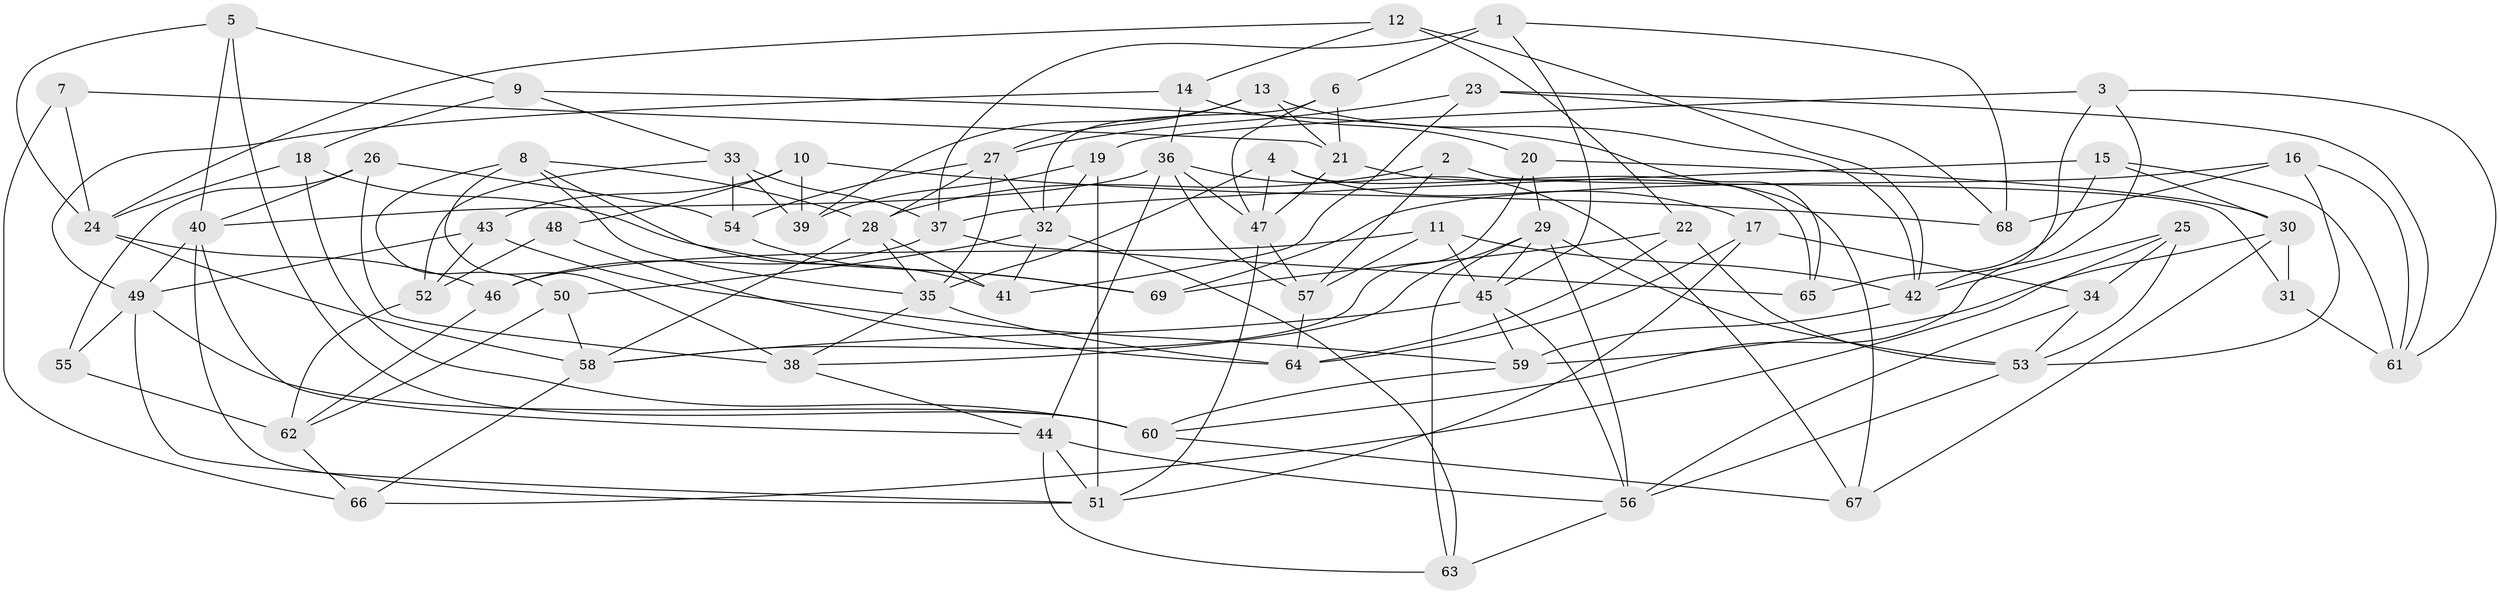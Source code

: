 // original degree distribution, {4: 1.0}
// Generated by graph-tools (version 1.1) at 2025/38/03/04/25 23:38:12]
// undirected, 69 vertices, 159 edges
graph export_dot {
  node [color=gray90,style=filled];
  1;
  2;
  3;
  4;
  5;
  6;
  7;
  8;
  9;
  10;
  11;
  12;
  13;
  14;
  15;
  16;
  17;
  18;
  19;
  20;
  21;
  22;
  23;
  24;
  25;
  26;
  27;
  28;
  29;
  30;
  31;
  32;
  33;
  34;
  35;
  36;
  37;
  38;
  39;
  40;
  41;
  42;
  43;
  44;
  45;
  46;
  47;
  48;
  49;
  50;
  51;
  52;
  53;
  54;
  55;
  56;
  57;
  58;
  59;
  60;
  61;
  62;
  63;
  64;
  65;
  66;
  67;
  68;
  69;
  1 -- 6 [weight=1.0];
  1 -- 37 [weight=1.0];
  1 -- 45 [weight=1.0];
  1 -- 68 [weight=1.0];
  2 -- 28 [weight=1.0];
  2 -- 31 [weight=1.0];
  2 -- 57 [weight=2.0];
  3 -- 19 [weight=1.0];
  3 -- 42 [weight=1.0];
  3 -- 60 [weight=1.0];
  3 -- 61 [weight=1.0];
  4 -- 17 [weight=1.0];
  4 -- 35 [weight=1.0];
  4 -- 47 [weight=1.0];
  4 -- 65 [weight=1.0];
  5 -- 9 [weight=1.0];
  5 -- 24 [weight=1.0];
  5 -- 40 [weight=1.0];
  5 -- 60 [weight=1.0];
  6 -- 21 [weight=1.0];
  6 -- 32 [weight=1.0];
  6 -- 47 [weight=1.0];
  7 -- 21 [weight=2.0];
  7 -- 24 [weight=1.0];
  7 -- 66 [weight=1.0];
  8 -- 28 [weight=1.0];
  8 -- 35 [weight=1.0];
  8 -- 38 [weight=2.0];
  8 -- 41 [weight=1.0];
  8 -- 50 [weight=1.0];
  9 -- 18 [weight=1.0];
  9 -- 33 [weight=1.0];
  9 -- 65 [weight=1.0];
  10 -- 39 [weight=1.0];
  10 -- 43 [weight=1.0];
  10 -- 48 [weight=1.0];
  10 -- 68 [weight=1.0];
  11 -- 42 [weight=1.0];
  11 -- 45 [weight=1.0];
  11 -- 46 [weight=1.0];
  11 -- 57 [weight=1.0];
  12 -- 14 [weight=1.0];
  12 -- 22 [weight=1.0];
  12 -- 24 [weight=1.0];
  12 -- 42 [weight=1.0];
  13 -- 21 [weight=1.0];
  13 -- 27 [weight=1.0];
  13 -- 39 [weight=1.0];
  13 -- 42 [weight=1.0];
  14 -- 20 [weight=1.0];
  14 -- 36 [weight=1.0];
  14 -- 49 [weight=1.0];
  15 -- 30 [weight=1.0];
  15 -- 37 [weight=1.0];
  15 -- 61 [weight=1.0];
  15 -- 65 [weight=1.0];
  16 -- 53 [weight=1.0];
  16 -- 61 [weight=1.0];
  16 -- 68 [weight=1.0];
  16 -- 69 [weight=1.0];
  17 -- 34 [weight=1.0];
  17 -- 51 [weight=1.0];
  17 -- 64 [weight=1.0];
  18 -- 24 [weight=1.0];
  18 -- 60 [weight=1.0];
  18 -- 69 [weight=1.0];
  19 -- 32 [weight=1.0];
  19 -- 39 [weight=1.0];
  19 -- 51 [weight=1.0];
  20 -- 29 [weight=1.0];
  20 -- 30 [weight=1.0];
  20 -- 58 [weight=1.0];
  21 -- 47 [weight=1.0];
  21 -- 67 [weight=1.0];
  22 -- 53 [weight=1.0];
  22 -- 64 [weight=1.0];
  22 -- 69 [weight=1.0];
  23 -- 27 [weight=1.0];
  23 -- 41 [weight=1.0];
  23 -- 61 [weight=1.0];
  23 -- 68 [weight=1.0];
  24 -- 46 [weight=1.0];
  24 -- 58 [weight=1.0];
  25 -- 34 [weight=1.0];
  25 -- 42 [weight=1.0];
  25 -- 53 [weight=1.0];
  25 -- 66 [weight=1.0];
  26 -- 38 [weight=1.0];
  26 -- 40 [weight=1.0];
  26 -- 54 [weight=1.0];
  26 -- 55 [weight=1.0];
  27 -- 28 [weight=1.0];
  27 -- 32 [weight=1.0];
  27 -- 35 [weight=1.0];
  27 -- 54 [weight=1.0];
  28 -- 35 [weight=1.0];
  28 -- 41 [weight=1.0];
  28 -- 58 [weight=1.0];
  29 -- 38 [weight=1.0];
  29 -- 45 [weight=1.0];
  29 -- 53 [weight=1.0];
  29 -- 56 [weight=1.0];
  29 -- 63 [weight=1.0];
  30 -- 31 [weight=1.0];
  30 -- 59 [weight=2.0];
  30 -- 67 [weight=1.0];
  31 -- 61 [weight=2.0];
  32 -- 41 [weight=1.0];
  32 -- 50 [weight=1.0];
  32 -- 63 [weight=1.0];
  33 -- 37 [weight=2.0];
  33 -- 39 [weight=1.0];
  33 -- 52 [weight=1.0];
  33 -- 54 [weight=1.0];
  34 -- 53 [weight=1.0];
  34 -- 56 [weight=1.0];
  35 -- 38 [weight=1.0];
  35 -- 64 [weight=1.0];
  36 -- 40 [weight=1.0];
  36 -- 44 [weight=1.0];
  36 -- 47 [weight=1.0];
  36 -- 57 [weight=1.0];
  36 -- 67 [weight=1.0];
  37 -- 46 [weight=1.0];
  37 -- 65 [weight=1.0];
  38 -- 44 [weight=1.0];
  40 -- 44 [weight=1.0];
  40 -- 49 [weight=1.0];
  40 -- 51 [weight=1.0];
  42 -- 59 [weight=1.0];
  43 -- 49 [weight=1.0];
  43 -- 52 [weight=1.0];
  43 -- 59 [weight=1.0];
  44 -- 51 [weight=1.0];
  44 -- 56 [weight=1.0];
  44 -- 63 [weight=1.0];
  45 -- 56 [weight=1.0];
  45 -- 58 [weight=1.0];
  45 -- 59 [weight=1.0];
  46 -- 62 [weight=1.0];
  47 -- 51 [weight=1.0];
  47 -- 57 [weight=1.0];
  48 -- 52 [weight=1.0];
  48 -- 64 [weight=2.0];
  49 -- 51 [weight=1.0];
  49 -- 55 [weight=1.0];
  49 -- 60 [weight=1.0];
  50 -- 58 [weight=1.0];
  50 -- 62 [weight=1.0];
  52 -- 62 [weight=1.0];
  53 -- 56 [weight=1.0];
  54 -- 69 [weight=1.0];
  55 -- 62 [weight=2.0];
  56 -- 63 [weight=1.0];
  57 -- 64 [weight=1.0];
  58 -- 66 [weight=1.0];
  59 -- 60 [weight=1.0];
  60 -- 67 [weight=1.0];
  62 -- 66 [weight=1.0];
}
